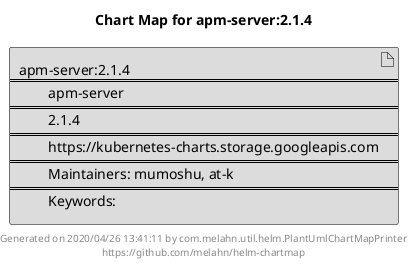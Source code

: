 @startuml
skinparam linetype ortho
skinparam backgroundColor white
skinparam usecaseBorderColor black
skinparam usecaseArrowColor LightSlateGray
skinparam artifactBorderColor black
skinparam artifactArrowColor LightSlateGray

title Chart Map for apm-server:2.1.4

'There is one referenced Helm Chart
artifact "apm-server:2.1.4\n====\n\tapm-server\n====\n\t2.1.4\n====\n\thttps://kubernetes-charts.storage.googleapis.com\n====\n\tMaintainers: mumoshu, at-k\n====\n\tKeywords: " as apm_server_2_1_4 #Gainsboro

'There are 0 referenced Docker Images

'Chart Dependencies

center footer Generated on 2020/04/26 13:41:11 by com.melahn.util.helm.PlantUmlChartMapPrinter\nhttps://github.com/melahn/helm-chartmap
@enduml
